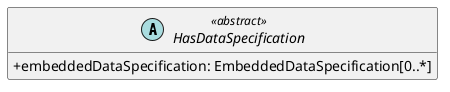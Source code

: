 @startuml
skinparam classAttributeIconSize 0
hide methods

abstract class HasDataSpecification <<abstract>> {
  +embeddedDataSpecification: EmbeddedDataSpecification[0..*] 
}
@enduml
